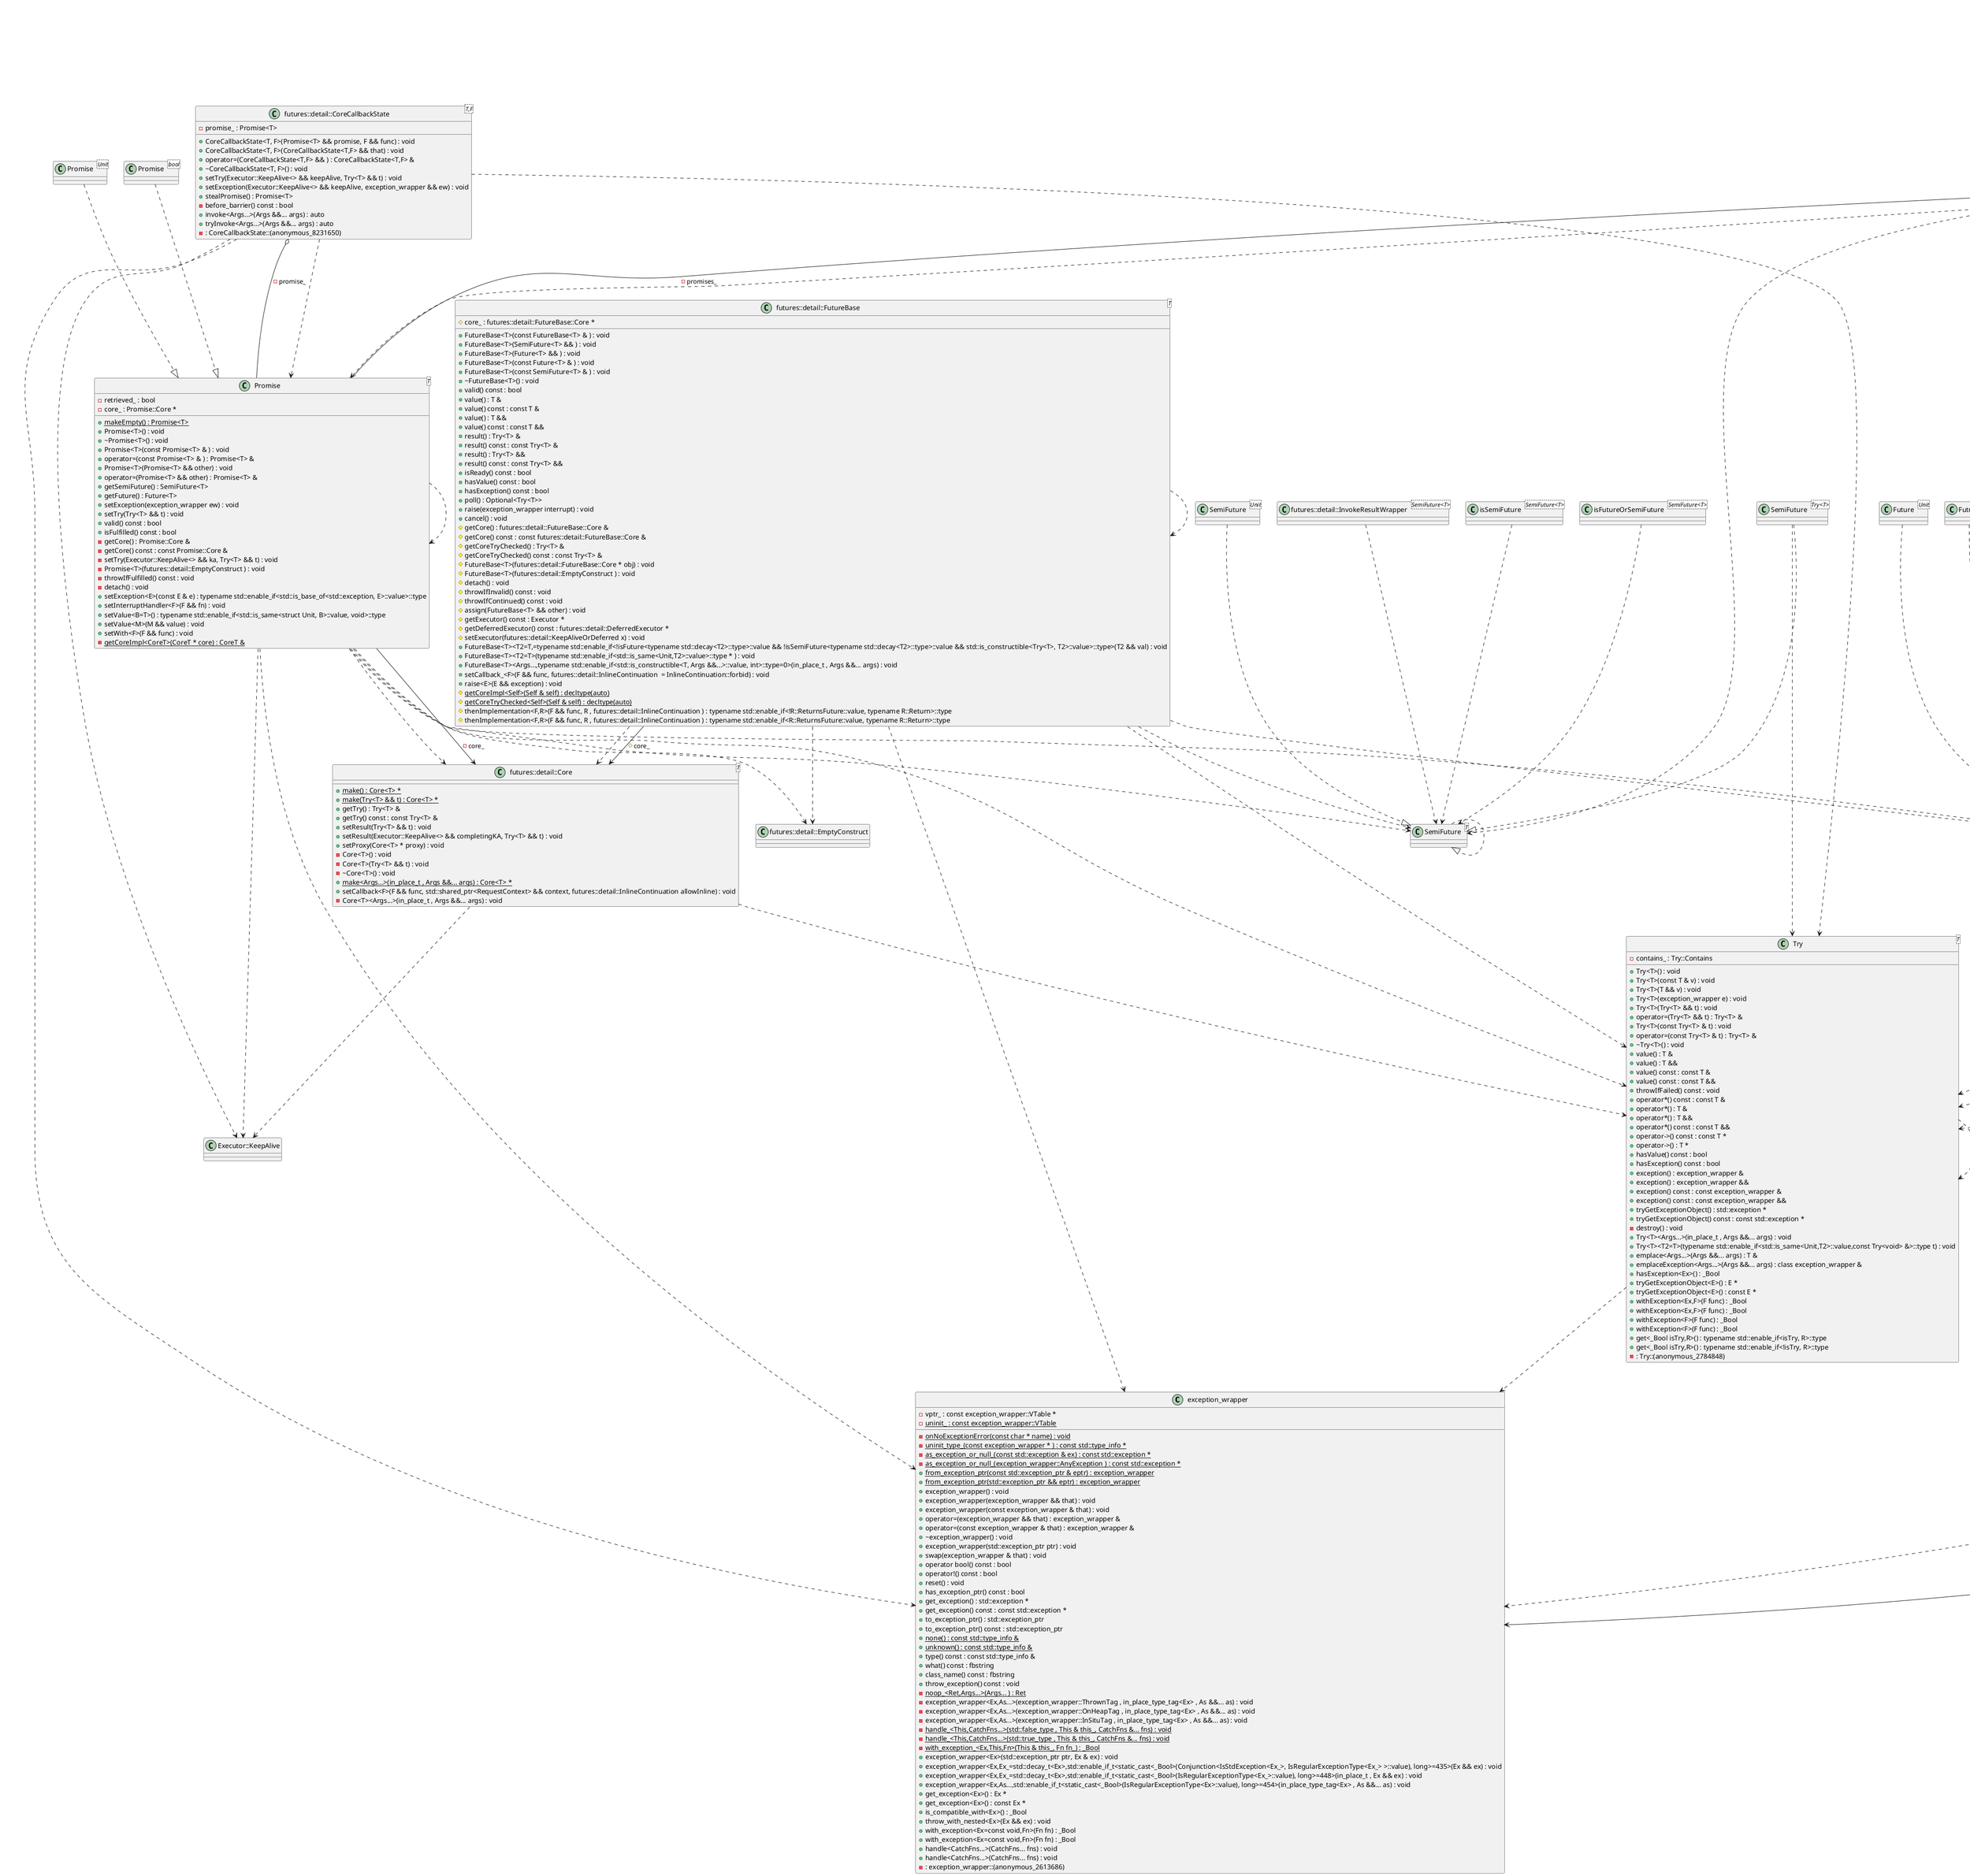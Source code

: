 @startuml
class "exception_wrapper" as C_0001539432614095357204
class C_0001539432614095357204 [[https://github.com/facebook/folly/blob/c7166a677d17ff0a52cb14e02a84ad0a75821ca7/folly/ExceptionWrapper.h#L161{exception_wrapper}]] {
{static} -onNoExceptionError(const char * name) : void
{static} -uninit_type_(const exception_wrapper * ) : const std::type_info *
{static} -as_exception_or_null_(const std::exception & ex) : const std::exception *
{static} -as_exception_or_null_(exception_wrapper::AnyException ) : const std::exception *
{static} +from_exception_ptr(const std::exception_ptr & eptr) : exception_wrapper
{static} +from_exception_ptr(std::exception_ptr && eptr) : exception_wrapper
+exception_wrapper() : void
+exception_wrapper(exception_wrapper && that) : void
+exception_wrapper(const exception_wrapper & that) : void
+operator=(exception_wrapper && that) : exception_wrapper &
+operator=(const exception_wrapper & that) : exception_wrapper &
+~exception_wrapper() : void
+exception_wrapper(std::exception_ptr ptr) : void
+swap(exception_wrapper & that) : void
+operator bool() const : bool
+operator!() const : bool
+reset() : void
+has_exception_ptr() const : bool
+get_exception() : std::exception *
+get_exception() const : const std::exception *
+to_exception_ptr() : std::exception_ptr
+to_exception_ptr() const : std::exception_ptr
{static} +none() : const std::type_info &
{static} +unknown() : const std::type_info &
+type() const : const std::type_info &
+what() const : fbstring
+class_name() const : fbstring
+throw_exception() const : void
{static} -noop_<Ret,Args...>(Args... ) : Ret
-exception_wrapper<Ex,As...>(exception_wrapper::ThrownTag , in_place_type_tag<Ex> , As &&... as) : void
-exception_wrapper<Ex,As...>(exception_wrapper::OnHeapTag , in_place_type_tag<Ex> , As &&... as) : void
-exception_wrapper<Ex,As...>(exception_wrapper::InSituTag , in_place_type_tag<Ex> , As &&... as) : void
{static} -handle_<This,CatchFns...>(std::false_type , This & this_, CatchFns &... fns) : void
{static} -handle_<This,CatchFns...>(std::true_type , This & this_, CatchFns &... fns) : void
{static} -with_exception_<Ex,This,Fn>(This & this_, Fn fn_) : _Bool
+exception_wrapper<Ex>(std::exception_ptr ptr, Ex & ex) : void
+exception_wrapper<Ex,Ex_=std::decay_t<Ex>,std::enable_if_t<static_cast<_Bool>(Conjunction<IsStdException<Ex_>, IsRegularExceptionType<Ex_> >::value), long>=435>(Ex && ex) : void
+exception_wrapper<Ex,Ex_=std::decay_t<Ex>,std::enable_if_t<static_cast<_Bool>(IsRegularExceptionType<Ex_>::value), long>=448>(in_place_t , Ex && ex) : void
+exception_wrapper<Ex,As...,std::enable_if_t<static_cast<_Bool>(IsRegularExceptionType<Ex>::value), long>=454>(in_place_type_tag<Ex> , As &&... as) : void
+get_exception<Ex>() : Ex *
+get_exception<Ex>() : const Ex *
+is_compatible_with<Ex>() : _Bool
+throw_with_nested<Ex>(Ex && ex) : void
+with_exception<Ex=const void,Fn>(Fn fn) : _Bool
+with_exception<Ex=const void,Fn>(Fn fn) : _Bool
+handle<CatchFns...>(CatchFns... fns) : void
+handle<CatchFns...>(CatchFns... fns) : void
- : exception_wrapper::(anonymous_2613686) [[[https://github.com/facebook/folly/blob/c7166a677d17ff0a52cb14e02a84ad0a75821ca7/folly/ExceptionWrapper.h#L337{}]]]
-vptr_ : const exception_wrapper::VTable * [[[https://github.com/facebook/folly/blob/c7166a677d17ff0a52cb14e02a84ad0a75821ca7/folly/ExceptionWrapper.h#L342{vptr_}]]]
{static} -uninit_ : const exception_wrapper::VTable [[[https://github.com/facebook/folly/blob/c7166a677d17ff0a52cb14e02a84ad0a75821ca7/folly/ExceptionWrapper.h#L205{uninit_}]]]
}
class "Try<T>" as C_0000135335628570802873
class C_0000135335628570802873 [[https://github.com/facebook/folly/blob/c7166a677d17ff0a52cb14e02a84ad0a75821ca7/folly/Try.h#L52{Try}]] {
+Try<T>() : void
+Try<T>(const T & v) : void
+Try<T>(T && v) : void
+Try<T>(exception_wrapper e) : void
+Try<T>(Try<T> && t) : void
+operator=(Try<T> && t) : Try<T> &
+Try<T>(const Try<T> & t) : void
+operator=(const Try<T> & t) : Try<T> &
+~Try<T>() : void
+value() : T &
+value() : T &&
+value() const : const T &
+value() const : const T &&
+throwIfFailed() const : void
+operator*() const : const T &
+operator*() : T &
+operator*() : T &&
+operator*() const : const T &&
+operator->() const : const T *
+operator->() : T *
+hasValue() const : bool
+hasException() const : bool
+exception() : exception_wrapper &
+exception() : exception_wrapper &&
+exception() const : const exception_wrapper &
+exception() const : const exception_wrapper &&
+tryGetExceptionObject() : std::exception *
+tryGetExceptionObject() const : const std::exception *
-destroy() : void
+Try<T><Args...>(in_place_t , Args &&... args) : void
+Try<T><T2=T>(typename std::enable_if<std::is_same<Unit,T2>::value,const Try<void> &>::type t) : void
+emplace<Args...>(Args &&... args) : T &
+emplaceException<Args...>(Args &&... args) : class exception_wrapper &
+hasException<Ex>() : _Bool
+tryGetExceptionObject<E>() : E *
+tryGetExceptionObject<E>() : const E *
+withException<Ex,F>(F func) : _Bool
+withException<Ex,F>(F func) : _Bool
+withException<F>(F func) : _Bool
+withException<F>(F func) : _Bool
+get<_Bool isTry,R>() : typename std::enable_if<isTry, R>::type
+get<_Bool isTry,R>() : typename std::enable_if<!isTry, R>::type
-contains_ : Try::Contains [[[https://github.com/facebook/folly/blob/c7166a677d17ff0a52cb14e02a84ad0a75821ca7/folly/Try.h#L356{contains_}]]]
- : Try::(anonymous_2784848) [[[https://github.com/facebook/folly/blob/c7166a677d17ff0a52cb14e02a84ad0a75821ca7/folly/Try.h#L357{}]]]
}
class "futures::detail::Core<T>" as C_0000487431047047122182
class C_0000487431047047122182 [[https://github.com/facebook/folly/blob/c7166a677d17ff0a52cb14e02a84ad0a75821ca7/folly/futures/detail/Core.h#L504{Core}]] {
{static} +make() : Core<T> *
{static} +make(Try<T> && t) : Core<T> *
+getTry() : Try<T> &
+getTry() const : const Try<T> &
+setResult(Try<T> && t) : void
+setResult(Executor::KeepAlive<> && completingKA, Try<T> && t) : void
+setProxy(Core<T> * proxy) : void
-Core<T>() : void
-Core<T>(Try<T> && t) : void
-~Core<T>() : void
{static} +make<Args...>(in_place_t , Args &&... args) : Core<T> *
+setCallback<F>(F && func, std::shared_ptr<RequestContext> && context, futures::detail::InlineContinuation allowInline) : void
-Core<T><Args...>(in_place_t , Args &&... args) : void
}
class "futures::detail::EmptyConstruct" as C_0001636747636195825603
class C_0001636747636195825603 [[https://github.com/facebook/folly/blob/c7166a677d17ff0a52cb14e02a84ad0a75821ca7/folly/futures/Promise.h#L68{EmptyConstruct}]] {
}
class "futures::detail::FutureBase<T>" as C_0000725183341054102552
class C_0000725183341054102552 [[https://github.com/facebook/folly/blob/c7166a677d17ff0a52cb14e02a84ad0a75821ca7/folly/futures/Future.h#L116{FutureBase}]] {
+FutureBase<T>(const FutureBase<T> & ) : void
+FutureBase<T>(SemiFuture<T> && ) : void
+FutureBase<T>(Future<T> && ) : void
+FutureBase<T>(const Future<T> & ) : void
+FutureBase<T>(const SemiFuture<T> & ) : void
+~FutureBase<T>() : void
+valid() const : bool
+value() : T &
+value() const : const T &
+value() : T &&
+value() const : const T &&
+result() : Try<T> &
+result() const : const Try<T> &
+result() : Try<T> &&
+result() const : const Try<T> &&
+isReady() const : bool
+hasValue() const : bool
+hasException() const : bool
+poll() : Optional<Try<T>>
+raise(exception_wrapper interrupt) : void
+cancel() : void
#getCore() : futures::detail::FutureBase::Core &
#getCore() const : const futures::detail::FutureBase::Core &
#getCoreTryChecked() : Try<T> &
#getCoreTryChecked() const : const Try<T> &
#FutureBase<T>(futures::detail::FutureBase::Core * obj) : void
#FutureBase<T>(futures::detail::EmptyConstruct ) : void
#detach() : void
#throwIfInvalid() const : void
#throwIfContinued() const : void
#assign(FutureBase<T> && other) : void
#getExecutor() const : Executor *
#getDeferredExecutor() const : futures::detail::DeferredExecutor *
#setExecutor(futures::detail::KeepAliveOrDeferred x) : void
+FutureBase<T><T2=T,=typename std::enable_if<!isFuture<typename std::decay<T2>::type>::value && !isSemiFuture<typename std::decay<T2>::type>::value && std::is_constructible<Try<T>, T2>::value>::type>(T2 && val) : void
+FutureBase<T><T2=T>(typename std::enable_if<std::is_same<Unit,T2>::value>::type * ) : void
+FutureBase<T><Args...,typename std::enable_if<std::is_constructible<T, Args &&...>::value, int>::type=0>(in_place_t , Args &&... args) : void
+setCallback_<F>(F && func, futures::detail::InlineContinuation  = InlineContinuation::forbid) : void
+raise<E>(E && exception) : void
{static} #getCoreImpl<Self>(Self & self) : decltype(auto)
{static} #getCoreTryChecked<Self>(Self & self) : decltype(auto)
#thenImplementation<F,R>(F && func, R , futures::detail::InlineContinuation ) : typename std::enable_if<!R::ReturnsFuture::value, typename R::Return>::type
#thenImplementation<F,R>(F && func, R , futures::detail::InlineContinuation ) : typename std::enable_if<R::ReturnsFuture::value, typename R::Return>::type
#core_ : futures::detail::FutureBase::Core * [[[https://github.com/facebook/folly/blob/c7166a677d17ff0a52cb14e02a84ad0a75821ca7/folly/futures/Future.h#L383{core_}]]]
}
class "futures::detail::InvokeResultWrapper<SemiFuture<T>>" as C_0000433969784032268826
class C_0000433969784032268826 [[https://github.com/facebook/folly/blob/c7166a677d17ff0a52cb14e02a84ad0a75821ca7/folly/futures/Future-inl.h#L72{InvokeResultWrapper}]] {
}
class "futures::detail::InvokeResultWrapper<Future<T>>" as C_0000492449436077847588
class C_0000492449436077847588 [[https://github.com/facebook/folly/blob/c7166a677d17ff0a52cb14e02a84ad0a75821ca7/folly/futures/Future-inl.h#L75{InvokeResultWrapper}]] {
}
class "futures::detail::CoreCallbackState<T,F>" as C_0001797157475442677168
class C_0001797157475442677168 [[https://github.com/facebook/folly/blob/c7166a677d17ff0a52cb14e02a84ad0a75821ca7/folly/futures/Future-inl.h#L104{CoreCallbackState}]] {
+CoreCallbackState<T, F>(Promise<T> && promise, F && func) : void
+CoreCallbackState<T, F>(CoreCallbackState<T,F> && that) : void
+operator=(CoreCallbackState<T,F> && ) : CoreCallbackState<T,F> &
+~CoreCallbackState<T, F>() : void
+setTry(Executor::KeepAlive<> && keepAlive, Try<T> && t) : void
+setException(Executor::KeepAlive<> && keepAlive, exception_wrapper && ew) : void
+stealPromise() : Promise<T>
-before_barrier() const : bool
+invoke<Args...>(Args &&... args) : auto
+tryInvoke<Args...>(Args &&... args) : auto
- : CoreCallbackState::(anonymous_8231650) [[[https://github.com/facebook/folly/blob/c7166a677d17ff0a52cb14e02a84ad0a75821ca7/folly/futures/Future-inl.h#L159{}]]]
-promise_ : Promise<T> [[[https://github.com/facebook/folly/blob/c7166a677d17ff0a52cb14e02a84ad0a75821ca7/folly/futures/Future-inl.h#L162{promise_}]]]
}
class "Executor::KeepAlive" as C_0002242828088217415598
class C_0002242828088217415598 {
}
class "Promise<T>" as C_0001778078938283944881
class C_0001778078938283944881 [[https://github.com/facebook/folly/blob/c7166a677d17ff0a52cb14e02a84ad0a75821ca7/folly/futures/Promise.h#L147{Promise}]] {
{static} +makeEmpty() : Promise<T>
+Promise<T>() : void
+~Promise<T>() : void
+Promise<T>(const Promise<T> & ) : void
+operator=(const Promise<T> & ) : Promise<T> &
+Promise<T>(Promise<T> && other) : void
+operator=(Promise<T> && other) : Promise<T> &
+getSemiFuture() : SemiFuture<T>
+getFuture() : Future<T>
+setException(exception_wrapper ew) : void
+setTry(Try<T> && t) : void
+valid() const : bool
+isFulfilled() const : bool
-getCore() : Promise::Core &
-getCore() const : const Promise::Core &
-setTry(Executor::KeepAlive<> && ka, Try<T> && t) : void
-Promise<T>(futures::detail::EmptyConstruct ) : void
-throwIfFulfilled() const : void
-detach() : void
+setException<E>(const E & e) : typename std::enable_if<std::is_base_of<std::exception, E>::value>::type
+setInterruptHandler<F>(F && fn) : void
+setValue<B=T>() : typename std::enable_if<std::is_same<struct Unit, B>::value, void>::type
+setValue<M>(M && value) : void
+setWith<F>(F && func) : void
{static} -getCoreImpl<CoreT>(CoreT * core) : CoreT &
-retrieved_ : bool [[[https://github.com/facebook/folly/blob/c7166a677d17ff0a52cb14e02a84ad0a75821ca7/folly/futures/Promise.h#L418{retrieved_}]]]
-core_ : Promise::Core * [[[https://github.com/facebook/folly/blob/c7166a677d17ff0a52cb14e02a84ad0a75821ca7/folly/futures/Promise.h#L444{core_}]]]
}
class "SemiFuture<T>" as C_0000156632990802225029
class C_0000156632990802225029 {
}
class "isSemiFuture<SemiFuture<T>>" as C_0000927697699920734713
class C_0000927697699920734713 [[https://github.com/facebook/folly/blob/c7166a677d17ff0a52cb14e02a84ad0a75821ca7/folly/futures/Future-pre.h#L35{isSemiFuture}]] {
}
class "Future<T>" as C_0000432533400863196245
class C_0000432533400863196245 {
}
class "isFuture<Future<T>>" as C_0000729422988404595288
class C_0000729422988404595288 [[https://github.com/facebook/folly/blob/c7166a677d17ff0a52cb14e02a84ad0a75821ca7/folly/futures/Future-pre.h#L45{isFuture}]] {
}
class "isFutureOrSemiFuture<Future<T>>" as C_0002251174128064838303
class C_0002251174128064838303 [[https://github.com/facebook/folly/blob/c7166a677d17ff0a52cb14e02a84ad0a75821ca7/folly/futures/Future-pre.h#L62{isFutureOrSemiFuture}]] {
}
class "Future<Try<T>>" as C_0001773118382379833528
class C_0001773118382379833528 {
}
class "isFutureOrSemiFuture<SemiFuture<T>>" as C_0000292621078341661500
class C_0000292621078341661500 [[https://github.com/facebook/folly/blob/c7166a677d17ff0a52cb14e02a84ad0a75821ca7/folly/futures/Future-pre.h#L74{isFutureOrSemiFuture}]] {
}
class "SemiFuture<Try<T>>" as C_0000578240337546425866
class C_0000578240337546425866 {
}
class "SemiFuture<Unit>" as C_0000630050676637484276
class C_0000630050676637484276 {
}
class "Future<Unit>" as C_0000873025366658585071
class C_0000873025366658585071 {
}
class "Future<bool>" as C_0000219446053632489521
class C_0000219446053632489521 {
}
class "Promise<Unit>" as C_0000436737001401312240
class C_0000436737001401312240 {
}
class "FutureSplitter<T>" as C_0000913905008779572763
class C_0000913905008779572763 [[https://github.com/facebook/folly/blob/c7166a677d17ff0a52cb14e02a84ad0a75821ca7/folly/futures/Future.h#L111{FutureSplitter}]] {
}
class "SharedPromise::Defaulted<size_t>" as C_0000742750151299031844
class C_0000742750151299031844 {
}
class "SharedPromise::Defaulted<Try<T>>" as C_0000616814101618455991
class C_0000616814101618455991 {
}
class "SharedPromise<T>" as C_0000070676212088190880
class C_0000070676212088190880 [[https://github.com/facebook/folly/blob/c7166a677d17ff0a52cb14e02a84ad0a75821ca7/folly/futures/SharedPromise.h#L41{SharedPromise}]] {
+getSemiFuture() const : SemiFuture<T>
+getFuture() const : Future<T>
+size() const : size_t
+setException(exception_wrapper ew) : void
+setInterruptHandler(std::function<void (const exception_wrapper &)> ) : void
+setTry(Try<T> && t) : void
+isFulfilled() const : bool
-hasResult() const : bool
+setException<E>(const E & ) : typename std::enable_if<std::is_base_of<std::exception, E>::value>::type
+setValue<B=T>() : typename std::enable_if<std::is_same<struct Unit, B>::value, void>::type
+setValue<M>(M && value) : void
+setWith<F>(F && func) : void
-mutex_ : SharedPromise::Mutex [[[https://github.com/facebook/folly/blob/c7166a677d17ff0a52cb14e02a84ad0a75821ca7/folly/futures/SharedPromise.h#L130{mutex_}]]]
-size_ : Defaulted<size_t> [[[https://github.com/facebook/folly/blob/c7166a677d17ff0a52cb14e02a84ad0a75821ca7/folly/futures/SharedPromise.h#L131{size_}]]]
-try_ : Defaulted<Try<T>> [[[https://github.com/facebook/folly/blob/c7166a677d17ff0a52cb14e02a84ad0a75821ca7/folly/futures/SharedPromise.h#L132{try_}]]]
-promises_ : std::vector<Promise<T>> [[[https://github.com/facebook/folly/blob/c7166a677d17ff0a52cb14e02a84ad0a75821ca7/folly/futures/SharedPromise.h#L133{promises_}]]]
-interruptHandler_ : std::function<void (const exception_wrapper &)> [[[https://github.com/facebook/folly/blob/c7166a677d17ff0a52cb14e02a84ad0a75821ca7/folly/futures/SharedPromise.h#L134{interruptHandler_}]]]
}
class "SharedPromise::Mutex" as C_0001000827240401510911
class C_0001000827240401510911 [[https://github.com/facebook/folly/blob/c7166a677d17ff0a52cb14e02a84ad0a75821ca7/folly/futures/SharedPromise.h#L104{SharedPromise##Mutex}]] {
+Mutex() = default : void
+Mutex(SharedPromise::Mutex && ) : void
+operator=(SharedPromise::Mutex && ) : SharedPromise::Mutex &
}
class "SharedPromise::Defaulted<V>" as C_0000764427108203128807
class C_0000764427108203128807 [[https://github.com/facebook/folly/blob/c7166a677d17ff0a52cb14e02a84ad0a75821ca7/folly/futures/SharedPromise.h#L111{SharedPromise##Defaulted}]] {
+Defaulted<V>() = default : void
+Defaulted<V>(Defaulted<V> && that) : void
+operator=(Defaulted<V> && that) : Defaulted<V> &
+value : V [[[https://github.com/facebook/folly/blob/c7166a677d17ff0a52cb14e02a84ad0a75821ca7/folly/futures/SharedPromise.h#L116{value}]]]
}
class "Promise<bool>" as C_0000160616514681507440
class C_0000160616514681507440 {
}
C_0000135335628570802873 ..> C_0001539432614095357204
C_0000135335628570802873 ..> C_0000135335628570802873
C_0000487431047047122182 ..> C_0000135335628570802873
C_0000487431047047122182 ..> C_0002242828088217415598
C_0000725183341054102552 ..> C_0000725183341054102552
C_0000725183341054102552 ..> C_0000156632990802225029
C_0000725183341054102552 ..> C_0000432533400863196245
C_0000725183341054102552 ..> C_0000135335628570802873
C_0000725183341054102552 ..> C_0001539432614095357204
C_0000725183341054102552 ..> C_0000487431047047122182
C_0000725183341054102552 ..> C_0001636747636195825603
C_0000725183341054102552 --> C_0000487431047047122182 : #core_
C_0000433969784032268826 ..> C_0000156632990802225029
C_0000492449436077847588 ..> C_0000432533400863196245
C_0001797157475442677168 ..> C_0001778078938283944881
C_0001797157475442677168 ..> C_0002242828088217415598
C_0001797157475442677168 ..> C_0000135335628570802873
C_0001797157475442677168 ..> C_0001539432614095357204
C_0001797157475442677168 o-- C_0001778078938283944881 : -promise_
C_0001778078938283944881 ..> C_0001778078938283944881
C_0001778078938283944881 ..> C_0000156632990802225029
C_0001778078938283944881 ..> C_0000432533400863196245
C_0001778078938283944881 ..> C_0001539432614095357204
C_0001778078938283944881 ..> C_0000135335628570802873
C_0001778078938283944881 ..> C_0000487431047047122182
C_0001778078938283944881 ..> C_0002242828088217415598
C_0001778078938283944881 ..> C_0001636747636195825603
C_0001778078938283944881 --> C_0000487431047047122182 : -core_
C_0000156632990802225029 ..|> C_0000156632990802225029
C_0000927697699920734713 ..> C_0000156632990802225029
C_0000432533400863196245 ..|> C_0000432533400863196245
C_0000729422988404595288 ..> C_0000432533400863196245
C_0002251174128064838303 ..> C_0000432533400863196245
C_0001773118382379833528 ..> C_0000135335628570802873
C_0001773118382379833528 ..|> C_0000432533400863196245
C_0000292621078341661500 ..> C_0000156632990802225029
C_0000578240337546425866 ..> C_0000135335628570802873
C_0000578240337546425866 ..|> C_0000156632990802225029
C_0000630050676637484276 ..|> C_0000156632990802225029
C_0000873025366658585071 ..|> C_0000432533400863196245
C_0000219446053632489521 ..|> C_0000432533400863196245
C_0000436737001401312240 ..|> C_0001778078938283944881
C_0000742750151299031844 ..|> C_0000764427108203128807
C_0000616814101618455991 ..> C_0000135335628570802873
C_0000616814101618455991 ..|> C_0000764427108203128807
C_0000070676212088190880 ..> C_0000156632990802225029
C_0000070676212088190880 ..> C_0000432533400863196245
C_0000070676212088190880 ..> C_0001539432614095357204
C_0000070676212088190880 ..> C_0000135335628570802873
C_0000070676212088190880 o-- C_0000742750151299031844 : -size_
C_0000070676212088190880 o-- C_0000616814101618455991 : -try_
C_0000070676212088190880 ..> C_0001778078938283944881
C_0000070676212088190880 o-- C_0001778078938283944881 : -promises_
C_0000070676212088190880 --> C_0001539432614095357204 : -interruptHandler_
C_0001000827240401510911 --+ C_0000070676212088190880
C_0000764427108203128807 --+ C_0000070676212088190880
C_0000160616514681507440 ..|> C_0001778078938283944881

'Generated with clang-uml, version 0.3.5-1-g9a5a152
'LLVM version Ubuntu clang version 15.0.6
@enduml
